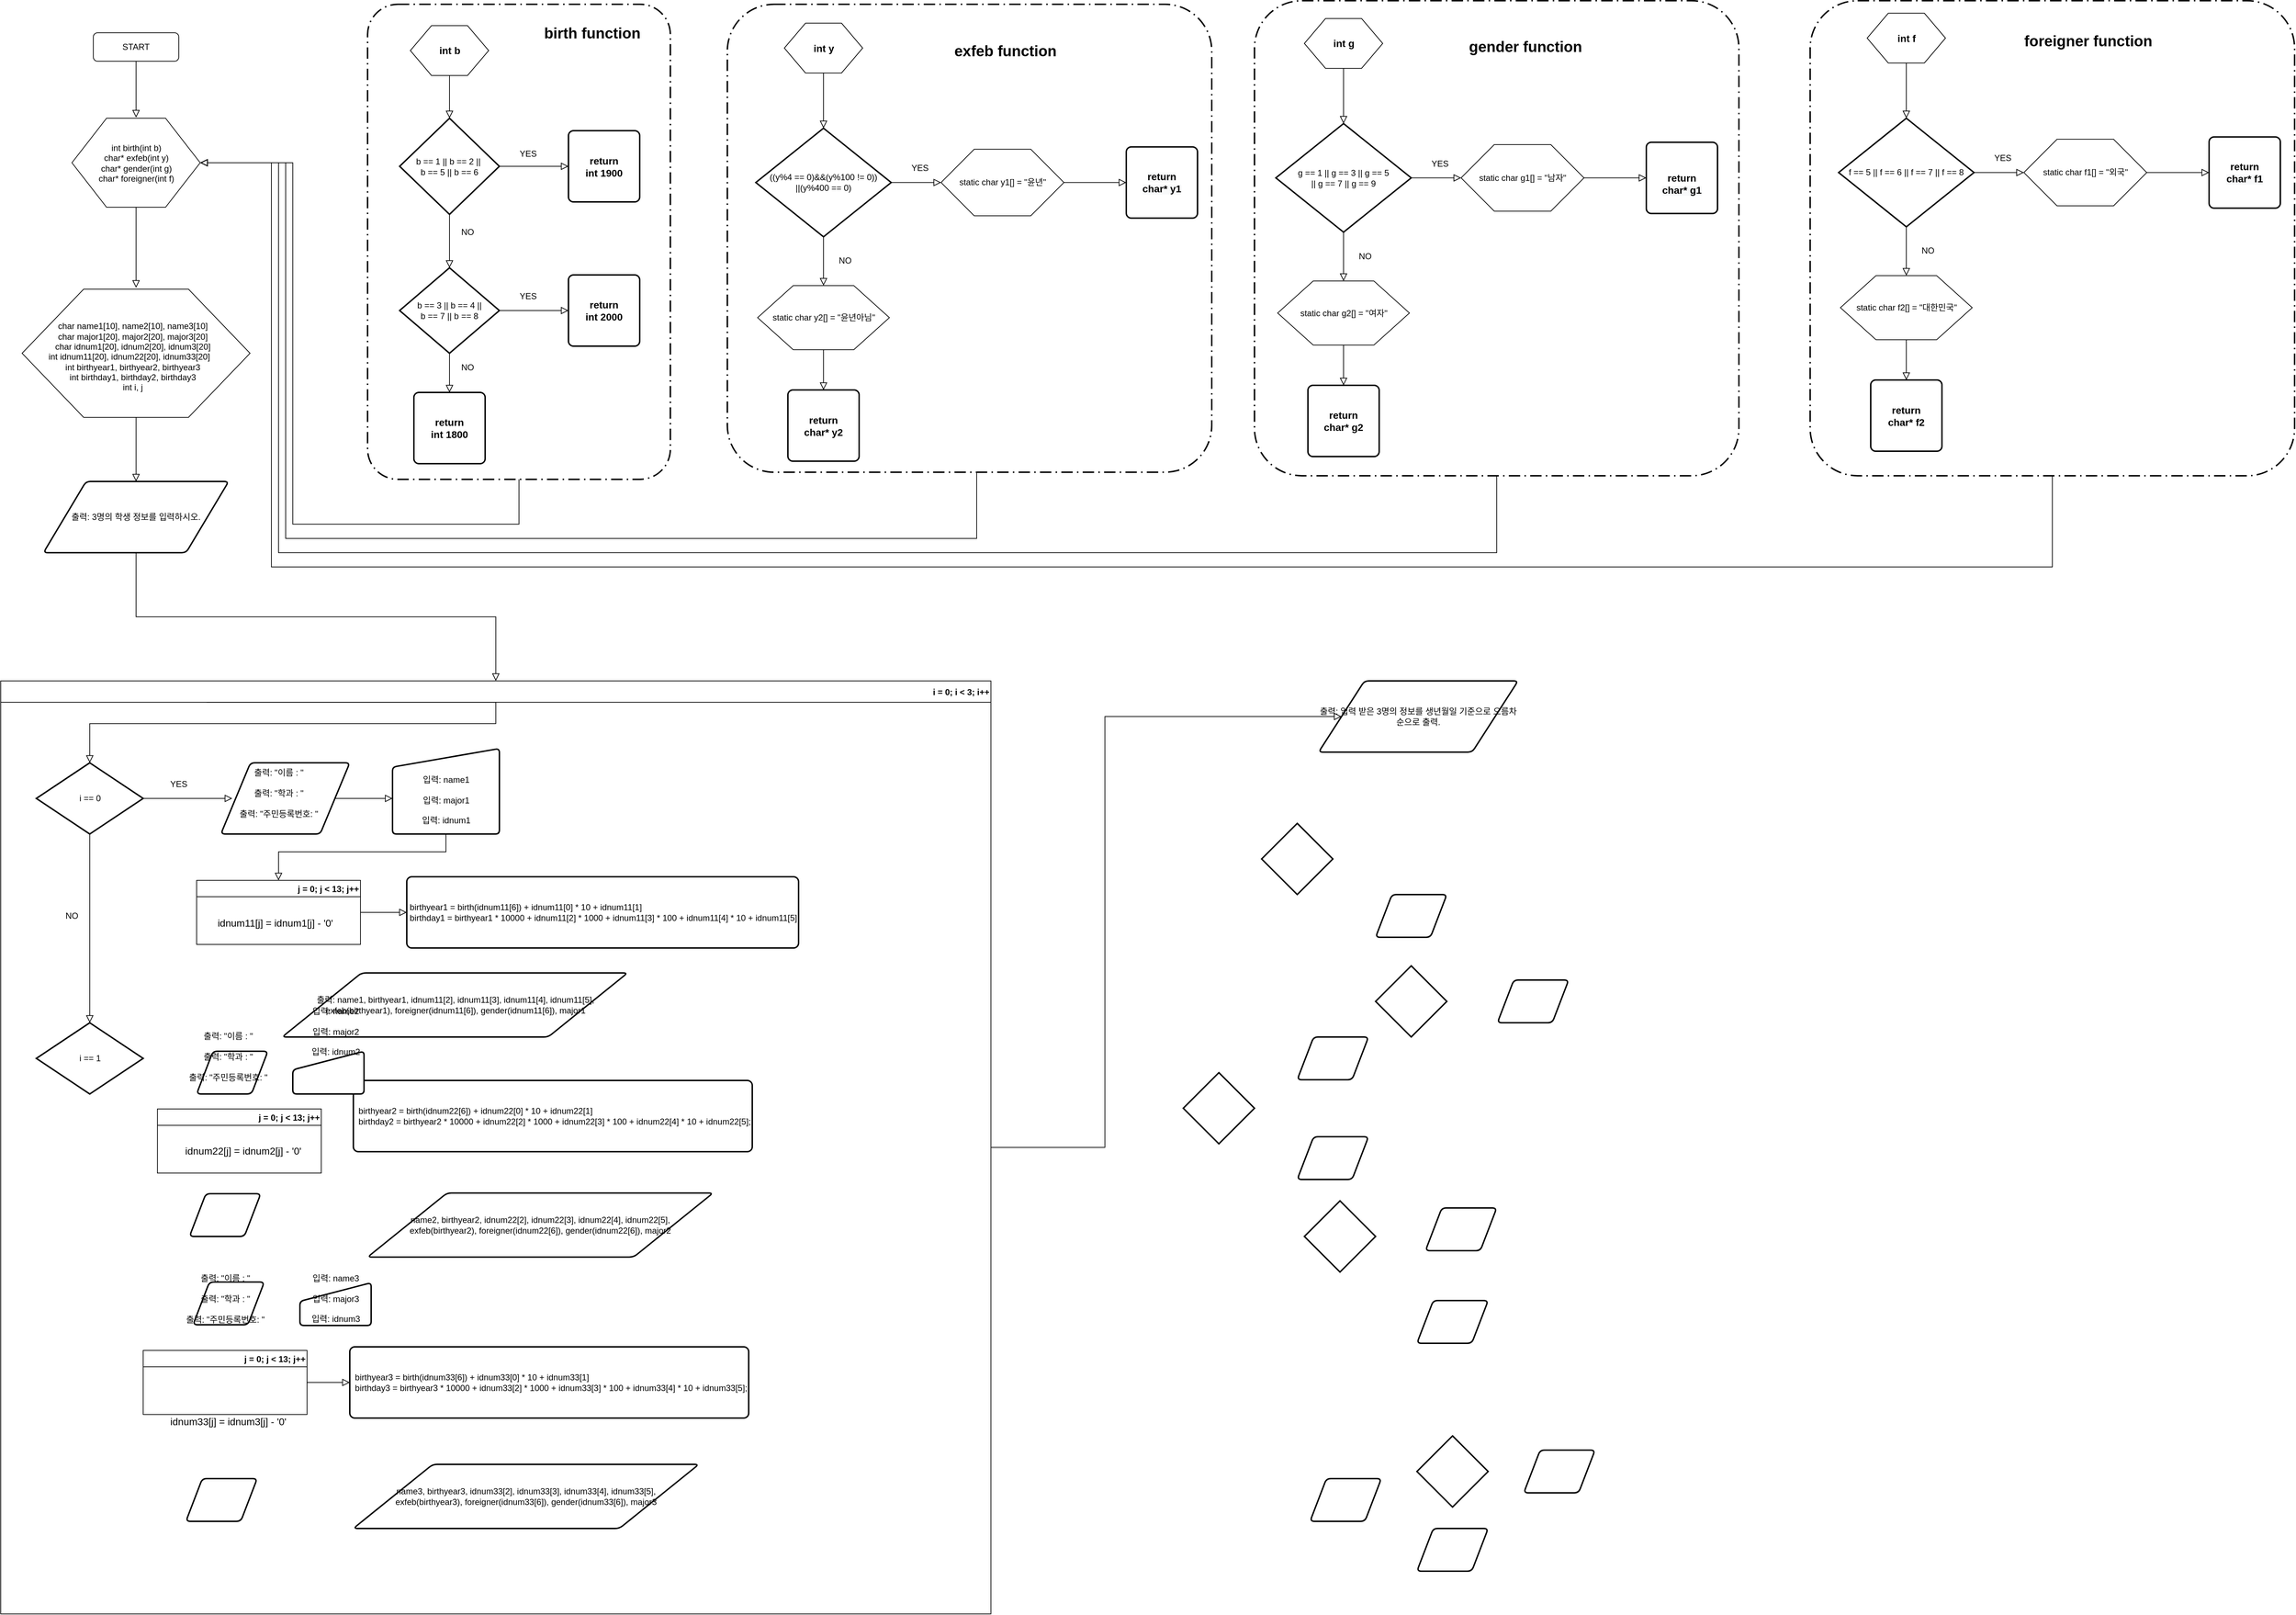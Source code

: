 <mxfile version="13.0.2" type="github">
  <diagram id="C5RBs43oDa-KdzZeNtuy" name="Page-1">
    <mxGraphModel dx="1422" dy="762" grid="1" gridSize="10" guides="1" tooltips="1" connect="1" arrows="1" fold="1" page="1" pageScale="1" pageWidth="827" pageHeight="1169" math="0" shadow="0">
      <root>
        <mxCell id="WIyWlLk6GJQsqaUBKTNV-0" />
        <mxCell id="WIyWlLk6GJQsqaUBKTNV-1" parent="WIyWlLk6GJQsqaUBKTNV-0" />
        <mxCell id="4wiE9PDr9LPtzBybS5Zg-10" style="edgeStyle=orthogonalEdgeStyle;rounded=0;orthogonalLoop=1;jettySize=auto;html=1;endArrow=block;endFill=0;endSize=8;exitX=0.5;exitY=1;exitDx=0;exitDy=0;" parent="WIyWlLk6GJQsqaUBKTNV-1" source="WIyWlLk6GJQsqaUBKTNV-3" edge="1">
          <mxGeometry relative="1" as="geometry">
            <Array as="points" />
            <mxPoint x="190" y="130" as="sourcePoint" />
            <mxPoint x="220" y="199" as="targetPoint" />
          </mxGeometry>
        </mxCell>
        <mxCell id="WIyWlLk6GJQsqaUBKTNV-3" value="START" style="rounded=1;whiteSpace=wrap;html=1;fontSize=12;glass=0;strokeWidth=1;shadow=0;" parent="WIyWlLk6GJQsqaUBKTNV-1" vertex="1">
          <mxGeometry x="160" y="80" width="120" height="40" as="geometry" />
        </mxCell>
        <mxCell id="4wiE9PDr9LPtzBybS5Zg-16" style="edgeStyle=orthogonalEdgeStyle;rounded=0;orthogonalLoop=1;jettySize=auto;html=1;exitX=1;exitY=0.5;exitDx=0;exitDy=0;endArrow=block;endFill=0;endSize=8;strokeColor=#FFFFFF;" parent="WIyWlLk6GJQsqaUBKTNV-1" source="4wiE9PDr9LPtzBybS5Zg-6" edge="1">
          <mxGeometry relative="1" as="geometry">
            <mxPoint x="510" y="260" as="targetPoint" />
          </mxGeometry>
        </mxCell>
        <mxCell id="Ko7_Mq95beZ5ZsDXgUVJ-6" style="edgeStyle=orthogonalEdgeStyle;rounded=0;jumpSize=6;orthogonalLoop=1;jettySize=auto;html=1;exitX=0.5;exitY=1;exitDx=0;exitDy=0;endArrow=block;endFill=0;endSize=8;" parent="WIyWlLk6GJQsqaUBKTNV-1" source="4wiE9PDr9LPtzBybS5Zg-6" target="Ko7_Mq95beZ5ZsDXgUVJ-3" edge="1">
          <mxGeometry relative="1" as="geometry" />
        </mxCell>
        <mxCell id="4wiE9PDr9LPtzBybS5Zg-6" value="" style="verticalLabelPosition=bottom;verticalAlign=top;html=1;shape=hexagon;perimeter=hexagonPerimeter2;arcSize=6;size=0.27;" parent="WIyWlLk6GJQsqaUBKTNV-1" vertex="1">
          <mxGeometry x="60" y="440" width="320" height="180" as="geometry" />
        </mxCell>
        <mxCell id="Ko7_Mq95beZ5ZsDXgUVJ-2" style="edgeStyle=orthogonalEdgeStyle;rounded=0;orthogonalLoop=1;jettySize=auto;html=1;exitX=0.5;exitY=1;exitDx=0;exitDy=0;endArrow=block;endFill=0;jumpSize=6;endSize=8;" parent="WIyWlLk6GJQsqaUBKTNV-1" source="4wiE9PDr9LPtzBybS5Zg-9" edge="1">
          <mxGeometry relative="1" as="geometry">
            <mxPoint x="220" y="438" as="targetPoint" />
            <Array as="points">
              <mxPoint x="220" y="438" />
              <mxPoint x="220" y="438" />
            </Array>
          </mxGeometry>
        </mxCell>
        <mxCell id="4wiE9PDr9LPtzBybS5Zg-9" value="" style="verticalLabelPosition=bottom;verticalAlign=top;html=1;shape=hexagon;perimeter=hexagonPerimeter2;arcSize=6;size=0.27;" parent="WIyWlLk6GJQsqaUBKTNV-1" vertex="1">
          <mxGeometry x="130" y="200" width="180" height="125" as="geometry" />
        </mxCell>
        <mxCell id="4wiE9PDr9LPtzBybS5Zg-11" value="&lt;div&gt;int birth(int b)&lt;/div&gt;&lt;div&gt;char* exfeb(int y)&lt;/div&gt;&lt;div&gt;char* gender(int g)&lt;/div&gt;&lt;div&gt;char* foreigner(int f)&lt;/div&gt;" style="text;html=1;resizable=0;autosize=1;align=center;verticalAlign=middle;points=[];fillColor=none;strokeColor=none;rounded=0;" parent="WIyWlLk6GJQsqaUBKTNV-1" vertex="1">
          <mxGeometry x="160" y="232.5" width="120" height="60" as="geometry" />
        </mxCell>
        <mxCell id="4wiE9PDr9LPtzBybS5Zg-12" value="&lt;span style=&quot;font-family: monospace ; font-size: 0px&quot;&gt;%3CmxGraphModel%3E%3Croot%3E%3CmxCell%20id%3D%220%22%2F%3E%3CmxCell%20id%3D%221%22%20parent%3D%220%22%2F%3E%3CmxCell%20id%3D%222%22%20value%3D%22%26lt%3Bdiv%26gt%3Bint%20birth(int%20b)%26lt%3B%2Fdiv%26gt%3B%26lt%3Bdiv%26gt%3Bchar*%20exfeb(int%20y)%26lt%3B%2Fdiv%26gt%3B%26lt%3Bdiv%26gt%3Bchar*%20gender(int%20g)%26lt%3B%2Fdiv%26gt%3B%26lt%3Bdiv%26gt%3Bchar*%20foreigner(int%20f)%26lt%3B%2Fdiv%26gt%3B%22%20style%3D%22text%3Bhtml%3D1%3Bresizable%3D0%3Bautosize%3D1%3Balign%3Dcenter%3BverticalAlign%3Dmiddle%3Bpoints%3D%5B%5D%3BfillColor%3Dnone%3BstrokeColor%3Dnone%3Brounded%3D0%3B%22%20vertex%3D%221%22%20parent%3D%221%22%3E%3CmxGeometry%20x%3D%2230%22%20y%3D%22170%22%20width%3D%22120%22%20height%3D%2260%22%20as%3D%22geometry%22%2F%3E%3C%2FmxCell%3E%3C%2Froot%3E%3C%2FmxGraphModel%3E&lt;/span&gt;&lt;font face=&quot;monospace&quot;&gt;&lt;span style=&quot;font-size: 0px&quot;&gt;&lt;span&gt;char name1[10];&lt;/span&gt;&lt;span&gt;  &lt;/span&gt;&lt;span&gt;//이름 입력 문자열 선언(3개)&lt;/span&gt;&lt;/span&gt;&lt;/font&gt;&lt;div&gt;&lt;font face=&quot;monospace&quot;&gt;&lt;span style=&quot;font-size: 0px&quot;&gt;&lt;span&gt; &lt;/span&gt;char name2[10];&lt;/span&gt;&lt;/font&gt;&lt;/div&gt;&lt;div&gt;&lt;font face=&quot;monospace&quot;&gt;&lt;span style=&quot;font-size: 0px&quot;&gt;&lt;span&gt; &lt;/span&gt;char name3[10];&lt;/span&gt;&lt;/font&gt;&lt;/div&gt;&lt;div&gt;&lt;font face=&quot;monospace&quot;&gt;&lt;span style=&quot;font-size: 0px&quot;&gt;&lt;span&gt; &lt;/span&gt;char major1[20];&lt;span&gt; &lt;/span&gt;//학과 입력 문자열 선언(3개)&lt;span&gt; &lt;/span&gt;&lt;/span&gt;&lt;/font&gt;&lt;/div&gt;&lt;div&gt;&lt;font face=&quot;monospace&quot;&gt;&lt;span style=&quot;font-size: 0px&quot;&gt;&lt;span&gt; &lt;/span&gt;char major2[20];&lt;/span&gt;&lt;/font&gt;&lt;/div&gt;&lt;div&gt;&lt;font face=&quot;monospace&quot;&gt;&lt;span style=&quot;font-size: 0px&quot;&gt;&lt;span&gt; &lt;/span&gt;char major3[20];&lt;/span&gt;&lt;/font&gt;&lt;/div&gt;&lt;div&gt;&lt;font face=&quot;monospace&quot;&gt;&lt;span style=&quot;font-size: 0px&quot;&gt;&lt;span&gt; &lt;/span&gt;char idnum1[13];&lt;span&gt; &lt;/span&gt;//주민등록번호 문자열 선언(3개)&lt;/span&gt;&lt;/font&gt;&lt;/div&gt;&lt;div&gt;&lt;font face=&quot;monospace&quot;&gt;&lt;span style=&quot;font-size: 0px&quot;&gt;&lt;span&gt; &lt;/span&gt;int idnum11[13];&lt;span&gt; &lt;/span&gt;//(문자열 주민등록번호 변환목적)숫자열 주민등록번호 선언(3개)&amp;nbsp; &amp;nbsp;&lt;/span&gt;&lt;/font&gt;&lt;/div&gt;&lt;div&gt;&lt;font face=&quot;monospace&quot;&gt;&lt;span style=&quot;font-size: 0px&quot;&gt;&lt;span&gt; &lt;/span&gt;char idnum2[13];&lt;/span&gt;&lt;/font&gt;&lt;/div&gt;&lt;div&gt;&lt;font face=&quot;monospace&quot;&gt;&lt;span style=&quot;font-size: 0px&quot;&gt;&lt;span&gt; &lt;/span&gt;int idnum22[13];&lt;/span&gt;&lt;/font&gt;&lt;/div&gt;&lt;div&gt;&lt;font face=&quot;monospace&quot;&gt;&lt;span style=&quot;font-size: 0px&quot;&gt;&lt;span&gt; &lt;/span&gt;char idnum3[13];&lt;/span&gt;&lt;/font&gt;&lt;/div&gt;&lt;div&gt;&lt;font face=&quot;monospace&quot;&gt;&lt;span style=&quot;font-size: 0px&quot;&gt;&lt;span&gt; &lt;/span&gt;int idnum33[13];&lt;/span&gt;&lt;/font&gt;&lt;/div&gt;&lt;div&gt;&lt;font face=&quot;monospace&quot;&gt;&lt;span style=&quot;font-size: 0px&quot;&gt;&lt;span&gt; &lt;/span&gt;int birthyear1, birthyear2, birthyear3;&lt;span&gt;  &lt;/span&gt;//출생년도 출력용 변수 선언(3개)&lt;/span&gt;&lt;/font&gt;&lt;/div&gt;&lt;div&gt;&lt;font face=&quot;monospace&quot;&gt;&lt;span style=&quot;font-size: 0px&quot;&gt;&lt;span&gt; &lt;/span&gt;int birthday1, birthday2, birthday3;&lt;span&gt;  &lt;/span&gt;//생년월일 비교용 변수 선언(3개)&lt;/span&gt;&lt;/font&gt;&lt;/div&gt;&lt;div&gt;&lt;font face=&quot;monospace&quot;&gt;&lt;span style=&quot;font-size: 0px&quot;&gt;&lt;br&gt;&lt;/span&gt;&lt;/font&gt;&lt;/div&gt;&lt;div&gt;&lt;font face=&quot;monospace&quot;&gt;&lt;span style=&quot;font-size: 0px&quot;&gt;&lt;span&gt; &lt;/span&gt;int i, j;&lt;/span&gt;&lt;/font&gt;&lt;/div&gt;" style="text;html=1;resizable=0;autosize=1;align=center;verticalAlign=middle;points=[];fillColor=none;strokeColor=none;rounded=0;" parent="WIyWlLk6GJQsqaUBKTNV-1" vertex="1">
          <mxGeometry x="320" y="70" width="20" height="290" as="geometry" />
        </mxCell>
        <mxCell id="4wiE9PDr9LPtzBybS5Zg-15" value="&lt;div&gt;char name1[10], name2[10], name3[10]&lt;/div&gt;&lt;div&gt;&lt;span&gt; &lt;/span&gt;char major1[20], major2[20], major3[20]&lt;/div&gt;&lt;div&gt;&lt;span&gt; &lt;/span&gt;char idnum1[20], idnum2[20], idnum3[20]&lt;/div&gt;&lt;div&gt;&lt;span&gt; &lt;/span&gt;int idnum11[20], idnum22[20], idnum33[20]&amp;nbsp; &amp;nbsp;&lt;/div&gt;&lt;div&gt;&lt;span&gt; &lt;/span&gt;int birthyear1, birthyear2, birthyear3&lt;/div&gt;&lt;div&gt;&lt;span&gt; &lt;/span&gt;int birthday1, birthday2, birthday3&lt;/div&gt;&lt;div&gt;&lt;span&gt;int i, j&lt;/span&gt;&lt;br&gt;&lt;/div&gt;" style="text;html=1;resizable=0;autosize=1;align=center;verticalAlign=middle;points=[];fillColor=none;strokeColor=none;rounded=0;" parent="WIyWlLk6GJQsqaUBKTNV-1" vertex="1">
          <mxGeometry x="90" y="485" width="250" height="100" as="geometry" />
        </mxCell>
        <mxCell id="lSgKYJNW8RAeHyvgfnGF-132" style="edgeStyle=orthogonalEdgeStyle;rounded=0;orthogonalLoop=1;jettySize=auto;html=1;endArrow=block;endFill=0;endSize=8;" parent="WIyWlLk6GJQsqaUBKTNV-1" source="Ko7_Mq95beZ5ZsDXgUVJ-3" target="Ko7_Mq95beZ5ZsDXgUVJ-7" edge="1">
          <mxGeometry relative="1" as="geometry" />
        </mxCell>
        <mxCell id="Ko7_Mq95beZ5ZsDXgUVJ-3" value="출력: 3명의 학생 정보를 입력하시오." style="shape=parallelogram;html=1;strokeWidth=2;perimeter=parallelogramPerimeter;whiteSpace=wrap;rounded=1;arcSize=12;size=0.23;" parent="WIyWlLk6GJQsqaUBKTNV-1" vertex="1">
          <mxGeometry x="90" y="710" width="260" height="100" as="geometry" />
        </mxCell>
        <mxCell id="lSgKYJNW8RAeHyvgfnGF-131" style="edgeStyle=orthogonalEdgeStyle;rounded=0;orthogonalLoop=1;jettySize=auto;html=1;endArrow=block;endFill=0;endSize=8;" parent="WIyWlLk6GJQsqaUBKTNV-1" source="Ko7_Mq95beZ5ZsDXgUVJ-7" target="Ko7_Mq95beZ5ZsDXgUVJ-29" edge="1">
          <mxGeometry relative="1" as="geometry">
            <Array as="points">
              <mxPoint x="1580" y="1645" />
              <mxPoint x="1580" y="1040" />
            </Array>
          </mxGeometry>
        </mxCell>
        <mxCell id="Ko7_Mq95beZ5ZsDXgUVJ-7" value="i = 0; i &lt; 3; i++" style="swimlane;align=right;startSize=30;" parent="WIyWlLk6GJQsqaUBKTNV-1" vertex="1">
          <mxGeometry x="30" y="990" width="1390" height="1310" as="geometry" />
        </mxCell>
        <mxCell id="lSgKYJNW8RAeHyvgfnGF-13" value="" style="edgeStyle=orthogonalEdgeStyle;rounded=0;orthogonalLoop=1;jettySize=auto;html=1;endArrow=block;endFill=0;endSize=8;" parent="Ko7_Mq95beZ5ZsDXgUVJ-7" source="Ko7_Mq95beZ5ZsDXgUVJ-8" target="Ko7_Mq95beZ5ZsDXgUVJ-37" edge="1">
          <mxGeometry relative="1" as="geometry" />
        </mxCell>
        <mxCell id="Ko7_Mq95beZ5ZsDXgUVJ-8" value="j = 0; j &lt; 13; j++" style="swimlane;align=right;" parent="Ko7_Mq95beZ5ZsDXgUVJ-7" vertex="1">
          <mxGeometry x="275" y="280" width="230" height="90" as="geometry" />
        </mxCell>
        <mxCell id="lSgKYJNW8RAeHyvgfnGF-7" value="&lt;font style=&quot;font-size: 14px&quot;&gt;idnum11[j] = idnum1[j] - &#39;0&#39;&lt;/font&gt;" style="text;html=1;align=center;verticalAlign=middle;resizable=0;points=[];autosize=1;" parent="Ko7_Mq95beZ5ZsDXgUVJ-8" vertex="1">
          <mxGeometry x="20" y="50" width="180" height="20" as="geometry" />
        </mxCell>
        <mxCell id="lSgKYJNW8RAeHyvgfnGF-10" value="" style="edgeStyle=orthogonalEdgeStyle;rounded=0;orthogonalLoop=1;jettySize=auto;html=1;endArrow=block;endFill=0;endSize=8;" parent="Ko7_Mq95beZ5ZsDXgUVJ-7" source="Ko7_Mq95beZ5ZsDXgUVJ-9" target="Ko7_Mq95beZ5ZsDXgUVJ-39" edge="1">
          <mxGeometry relative="1" as="geometry" />
        </mxCell>
        <mxCell id="Ko7_Mq95beZ5ZsDXgUVJ-9" value="j = 0; j &lt; 13; j++" style="swimlane;align=right;" parent="Ko7_Mq95beZ5ZsDXgUVJ-7" vertex="1">
          <mxGeometry x="200" y="940" width="230" height="90" as="geometry" />
        </mxCell>
        <mxCell id="lSgKYJNW8RAeHyvgfnGF-9" value="&lt;font style=&quot;font-size: 14px&quot;&gt;idnum33[j] = idnum3[j] - &#39;0&#39;&lt;/font&gt;" style="text;html=1;align=center;verticalAlign=middle;resizable=0;points=[];autosize=1;" parent="Ko7_Mq95beZ5ZsDXgUVJ-9" vertex="1">
          <mxGeometry x="29" y="90" width="180" height="20" as="geometry" />
        </mxCell>
        <mxCell id="Ko7_Mq95beZ5ZsDXgUVJ-75" style="edgeStyle=orthogonalEdgeStyle;rounded=0;jumpSize=6;orthogonalLoop=1;jettySize=auto;html=1;endArrow=block;endFill=0;endSize=8;" parent="Ko7_Mq95beZ5ZsDXgUVJ-7" source="Ko7_Mq95beZ5ZsDXgUVJ-11" target="Ko7_Mq95beZ5ZsDXgUVJ-13" edge="1">
          <mxGeometry relative="1" as="geometry" />
        </mxCell>
        <mxCell id="Ko7_Mq95beZ5ZsDXgUVJ-76" style="edgeStyle=orthogonalEdgeStyle;rounded=0;jumpSize=6;orthogonalLoop=1;jettySize=auto;html=1;endArrow=block;endFill=0;endSize=8;" parent="Ko7_Mq95beZ5ZsDXgUVJ-7" source="Ko7_Mq95beZ5ZsDXgUVJ-11" target="Ko7_Mq95beZ5ZsDXgUVJ-21" edge="1">
          <mxGeometry relative="1" as="geometry" />
        </mxCell>
        <mxCell id="Ko7_Mq95beZ5ZsDXgUVJ-11" value="" style="strokeWidth=2;html=1;shape=mxgraph.flowchart.decision;whiteSpace=wrap;align=right;" parent="Ko7_Mq95beZ5ZsDXgUVJ-7" vertex="1">
          <mxGeometry x="50" y="115" width="150" height="100" as="geometry" />
        </mxCell>
        <mxCell id="Ko7_Mq95beZ5ZsDXgUVJ-12" value="i == 0" style="text;html=1;resizable=0;autosize=1;align=center;verticalAlign=middle;points=[];fillColor=none;strokeColor=none;rounded=0;" parent="Ko7_Mq95beZ5ZsDXgUVJ-7" vertex="1">
          <mxGeometry x="100" y="155" width="50" height="20" as="geometry" />
        </mxCell>
        <mxCell id="Ko7_Mq95beZ5ZsDXgUVJ-13" value="" style="strokeWidth=2;html=1;shape=mxgraph.flowchart.decision;whiteSpace=wrap;align=right;" parent="Ko7_Mq95beZ5ZsDXgUVJ-7" vertex="1">
          <mxGeometry x="50" y="480" width="150" height="100" as="geometry" />
        </mxCell>
        <mxCell id="Ko7_Mq95beZ5ZsDXgUVJ-14" value="i == 1" style="text;html=1;resizable=0;autosize=1;align=center;verticalAlign=middle;points=[];fillColor=none;strokeColor=none;rounded=0;" parent="Ko7_Mq95beZ5ZsDXgUVJ-7" vertex="1">
          <mxGeometry x="100" y="520" width="50" height="20" as="geometry" />
        </mxCell>
        <mxCell id="Ko7_Mq95beZ5ZsDXgUVJ-17" value="j = 0; j &lt; 13; j++" style="swimlane;align=right;" parent="Ko7_Mq95beZ5ZsDXgUVJ-7" vertex="1">
          <mxGeometry x="220" y="601" width="230" height="90" as="geometry" />
        </mxCell>
        <mxCell id="lSgKYJNW8RAeHyvgfnGF-8" value="&lt;font style=&quot;font-size: 14px&quot;&gt;idnum22[j] = idnum2[j] - &#39;0&#39;&lt;/font&gt;" style="text;html=1;align=center;verticalAlign=middle;resizable=0;points=[];autosize=1;" parent="Ko7_Mq95beZ5ZsDXgUVJ-17" vertex="1">
          <mxGeometry x="30" y="49" width="180" height="20" as="geometry" />
        </mxCell>
        <mxCell id="lSgKYJNW8RAeHyvgfnGF-6" value="" style="edgeStyle=orthogonalEdgeStyle;rounded=0;orthogonalLoop=1;jettySize=auto;html=1;endArrow=block;endFill=0;endSize=8;" parent="Ko7_Mq95beZ5ZsDXgUVJ-7" source="Ko7_Mq95beZ5ZsDXgUVJ-18" target="Ko7_Mq95beZ5ZsDXgUVJ-50" edge="1">
          <mxGeometry relative="1" as="geometry">
            <Array as="points">
              <mxPoint x="530" y="165" />
              <mxPoint x="530" y="165" />
            </Array>
          </mxGeometry>
        </mxCell>
        <mxCell id="Ko7_Mq95beZ5ZsDXgUVJ-18" value="" style="shape=parallelogram;html=1;strokeWidth=2;perimeter=parallelogramPerimeter;whiteSpace=wrap;rounded=1;arcSize=12;size=0.23;align=right;" parent="Ko7_Mq95beZ5ZsDXgUVJ-7" vertex="1">
          <mxGeometry x="309" y="115" width="181" height="100" as="geometry" />
        </mxCell>
        <mxCell id="Ko7_Mq95beZ5ZsDXgUVJ-19" value="" style="shape=parallelogram;html=1;strokeWidth=2;perimeter=parallelogramPerimeter;whiteSpace=wrap;rounded=1;arcSize=12;size=0.23;align=right;" parent="Ko7_Mq95beZ5ZsDXgUVJ-7" vertex="1">
          <mxGeometry x="275" y="520" width="100" height="60" as="geometry" />
        </mxCell>
        <mxCell id="Ko7_Mq95beZ5ZsDXgUVJ-20" value="" style="shape=parallelogram;html=1;strokeWidth=2;perimeter=parallelogramPerimeter;whiteSpace=wrap;rounded=1;arcSize=12;size=0.23;align=right;" parent="Ko7_Mq95beZ5ZsDXgUVJ-7" vertex="1">
          <mxGeometry x="270" y="844" width="100" height="60" as="geometry" />
        </mxCell>
        <mxCell id="Ko7_Mq95beZ5ZsDXgUVJ-21" value="&lt;div&gt;출력: &quot;이름 : &quot;&lt;/div&gt;&lt;div&gt;&lt;br&gt;&lt;/div&gt;&lt;div&gt;출력: &quot;학과 : &quot;&lt;/div&gt;&lt;div&gt;&lt;br&gt;&lt;/div&gt;&lt;div&gt;출력: &quot;주민등록번호: &quot;&lt;/div&gt;&lt;div&gt;&lt;br&gt;&lt;/div&gt;" style="text;html=1;resizable=0;autosize=1;align=center;verticalAlign=middle;points=[];fillColor=none;strokeColor=none;rounded=0;" parent="Ko7_Mq95beZ5ZsDXgUVJ-7" vertex="1">
          <mxGeometry x="325" y="120" width="130" height="90" as="geometry" />
        </mxCell>
        <mxCell id="Ko7_Mq95beZ5ZsDXgUVJ-26" value="" style="shape=parallelogram;html=1;strokeWidth=2;perimeter=parallelogramPerimeter;whiteSpace=wrap;rounded=1;arcSize=12;size=0.23;align=right;" parent="Ko7_Mq95beZ5ZsDXgUVJ-7" vertex="1">
          <mxGeometry x="395" y="410" width="485" height="90" as="geometry" />
        </mxCell>
        <mxCell id="Ko7_Mq95beZ5ZsDXgUVJ-27" value="" style="shape=parallelogram;html=1;strokeWidth=2;perimeter=parallelogramPerimeter;whiteSpace=wrap;rounded=1;arcSize=12;size=0.23;align=right;" parent="Ko7_Mq95beZ5ZsDXgUVJ-7" vertex="1">
          <mxGeometry x="265" y="720" width="100" height="60" as="geometry" />
        </mxCell>
        <mxCell id="Ko7_Mq95beZ5ZsDXgUVJ-28" value="" style="shape=parallelogram;html=1;strokeWidth=2;perimeter=parallelogramPerimeter;whiteSpace=wrap;rounded=1;arcSize=12;size=0.23;align=right;" parent="Ko7_Mq95beZ5ZsDXgUVJ-7" vertex="1">
          <mxGeometry x="260" y="1120" width="100" height="60" as="geometry" />
        </mxCell>
        <mxCell id="Ko7_Mq95beZ5ZsDXgUVJ-37" value="&lt;div style=&quot;text-align: justify&quot;&gt;&lt;span&gt;birthyear1 = birth(idnum11[6]) + idnum11[0] * 10 + idnum11[1]&lt;/span&gt;&lt;/div&gt;&lt;div style=&quot;text-align: justify&quot;&gt;&lt;span&gt;birthday1 = birthyear1 * 10000 + idnum11[2] * 1000 + idnum11[3] * 100 + idnum11[4] * 10 + idnum11[5]&lt;/span&gt;&lt;/div&gt;" style="rounded=1;whiteSpace=wrap;html=1;absoluteArcSize=1;arcSize=14;strokeWidth=2;align=right;" parent="Ko7_Mq95beZ5ZsDXgUVJ-7" vertex="1">
          <mxGeometry x="570" y="275" width="550" height="100" as="geometry" />
        </mxCell>
        <mxCell id="Ko7_Mq95beZ5ZsDXgUVJ-38" value="&lt;div style=&quot;text-align: justify&quot;&gt;&lt;span&gt;birthyear2 = birth(idnum22[6]) + idnum22[0] * 10 + idnum22[1]&lt;/span&gt;&lt;/div&gt;&lt;div style=&quot;text-align: justify&quot;&gt;&lt;span&gt;birthday2 = birthyear2 * 10000 + idnum22[2] * 1000 + idnum22[3] * 100 + idnum22[4] * 10 + idnum22[5];&lt;/span&gt;&lt;/div&gt;" style="rounded=1;whiteSpace=wrap;html=1;absoluteArcSize=1;arcSize=14;strokeWidth=2;align=right;" parent="Ko7_Mq95beZ5ZsDXgUVJ-7" vertex="1">
          <mxGeometry x="495" y="561" width="560" height="100" as="geometry" />
        </mxCell>
        <mxCell id="Ko7_Mq95beZ5ZsDXgUVJ-39" value="&lt;div style=&quot;text-align: justify&quot;&gt;&lt;span&gt;birthyear3 = birth(idnum33[6]) + idnum33[0] * 10 + idnum33[1]&lt;/span&gt;&lt;/div&gt;&lt;div style=&quot;text-align: justify&quot;&gt;&lt;span&gt;birthday3 = birthyear3 * 10000 + idnum33[2] * 1000 + idnum33[3] * 100 + idnum33[4] * 10 + idnum33[5];&lt;/span&gt;&lt;/div&gt;" style="rounded=1;whiteSpace=wrap;html=1;absoluteArcSize=1;arcSize=14;strokeWidth=2;align=right;" parent="Ko7_Mq95beZ5ZsDXgUVJ-7" vertex="1">
          <mxGeometry x="490" y="935" width="560" height="100" as="geometry" />
        </mxCell>
        <mxCell id="lSgKYJNW8RAeHyvgfnGF-12" value="" style="edgeStyle=orthogonalEdgeStyle;rounded=0;orthogonalLoop=1;jettySize=auto;html=1;endArrow=block;endFill=0;endSize=8;" parent="Ko7_Mq95beZ5ZsDXgUVJ-7" source="Ko7_Mq95beZ5ZsDXgUVJ-50" target="Ko7_Mq95beZ5ZsDXgUVJ-8" edge="1">
          <mxGeometry relative="1" as="geometry">
            <mxPoint x="550" y="300" as="targetPoint" />
            <Array as="points">
              <mxPoint x="625" y="240" />
              <mxPoint x="390" y="240" />
            </Array>
          </mxGeometry>
        </mxCell>
        <mxCell id="Ko7_Mq95beZ5ZsDXgUVJ-50" value="" style="html=1;strokeWidth=2;shape=manualInput;whiteSpace=wrap;rounded=1;size=26;arcSize=11;align=right;" parent="Ko7_Mq95beZ5ZsDXgUVJ-7" vertex="1">
          <mxGeometry x="550" y="95" width="150" height="120" as="geometry" />
        </mxCell>
        <mxCell id="Ko7_Mq95beZ5ZsDXgUVJ-51" value="" style="html=1;strokeWidth=2;shape=manualInput;whiteSpace=wrap;rounded=1;size=26;arcSize=11;align=right;" parent="Ko7_Mq95beZ5ZsDXgUVJ-7" vertex="1">
          <mxGeometry x="410" y="520" width="100" height="60" as="geometry" />
        </mxCell>
        <mxCell id="Ko7_Mq95beZ5ZsDXgUVJ-52" value="" style="html=1;strokeWidth=2;shape=manualInput;whiteSpace=wrap;rounded=1;size=26;arcSize=11;align=right;" parent="Ko7_Mq95beZ5ZsDXgUVJ-7" vertex="1">
          <mxGeometry x="420" y="845" width="100" height="60" as="geometry" />
        </mxCell>
        <mxCell id="Ko7_Mq95beZ5ZsDXgUVJ-53" value="&lt;div&gt;&lt;br&gt;&lt;/div&gt;&lt;div&gt;입력: name1&lt;/div&gt;&lt;div&gt;&lt;br&gt;&lt;/div&gt;&lt;div&gt;입력: major1&lt;/div&gt;&lt;div&gt;&lt;br&gt;&lt;/div&gt;&lt;div&gt;입력: idnum1&lt;/div&gt;" style="text;html=1;resizable=0;autosize=1;align=center;verticalAlign=middle;points=[];fillColor=none;strokeColor=none;rounded=0;" parent="Ko7_Mq95beZ5ZsDXgUVJ-7" vertex="1">
          <mxGeometry x="580" y="115" width="90" height="90" as="geometry" />
        </mxCell>
        <mxCell id="Ko7_Mq95beZ5ZsDXgUVJ-54" value="&lt;div&gt;&lt;br&gt;&lt;/div&gt;&lt;div&gt;입력: name2&lt;/div&gt;&lt;div&gt;&lt;br&gt;&lt;/div&gt;&lt;div&gt;입력: major2&lt;/div&gt;&lt;div&gt;&lt;br&gt;&lt;/div&gt;&lt;div&gt;입력: idnum2&lt;/div&gt;" style="text;html=1;resizable=0;autosize=1;align=center;verticalAlign=middle;points=[];fillColor=none;strokeColor=none;rounded=0;" parent="Ko7_Mq95beZ5ZsDXgUVJ-7" vertex="1">
          <mxGeometry x="425" y="440" width="90" height="90" as="geometry" />
        </mxCell>
        <mxCell id="Ko7_Mq95beZ5ZsDXgUVJ-55" value="&lt;div&gt;&lt;br&gt;&lt;/div&gt;&lt;div&gt;입력: name3&lt;/div&gt;&lt;div&gt;&lt;br&gt;&lt;/div&gt;&lt;div&gt;입력: major3&lt;/div&gt;&lt;div&gt;&lt;br&gt;&lt;/div&gt;&lt;div&gt;입력: idnum3&lt;/div&gt;" style="text;html=1;resizable=0;autosize=1;align=center;verticalAlign=middle;points=[];fillColor=none;strokeColor=none;rounded=0;" parent="Ko7_Mq95beZ5ZsDXgUVJ-7" vertex="1">
          <mxGeometry x="425" y="815" width="90" height="90" as="geometry" />
        </mxCell>
        <mxCell id="Ko7_Mq95beZ5ZsDXgUVJ-56" value="&lt;div&gt;출력: &quot;이름 : &quot;&lt;/div&gt;&lt;div&gt;&lt;br&gt;&lt;/div&gt;&lt;div&gt;출력: &quot;학과 : &quot;&lt;/div&gt;&lt;div&gt;&lt;br&gt;&lt;/div&gt;&lt;div&gt;출력: &quot;주민등록번호: &quot;&lt;/div&gt;&lt;div&gt;&lt;br&gt;&lt;/div&gt;" style="text;html=1;resizable=0;autosize=1;align=center;verticalAlign=middle;points=[];fillColor=none;strokeColor=none;rounded=0;" parent="Ko7_Mq95beZ5ZsDXgUVJ-7" vertex="1">
          <mxGeometry x="254" y="490" width="130" height="90" as="geometry" />
        </mxCell>
        <mxCell id="Ko7_Mq95beZ5ZsDXgUVJ-57" value="&lt;div&gt;출력: &quot;이름 : &quot;&lt;/div&gt;&lt;div&gt;&lt;br&gt;&lt;/div&gt;&lt;div&gt;출력: &quot;학과 : &quot;&lt;/div&gt;&lt;div&gt;&lt;br&gt;&lt;/div&gt;&lt;div&gt;출력: &quot;주민등록번호: &quot;&lt;/div&gt;&lt;div&gt;&lt;br&gt;&lt;/div&gt;" style="text;html=1;resizable=0;autosize=1;align=center;verticalAlign=middle;points=[];fillColor=none;strokeColor=none;rounded=0;" parent="Ko7_Mq95beZ5ZsDXgUVJ-7" vertex="1">
          <mxGeometry x="250" y="830" width="130" height="90" as="geometry" />
        </mxCell>
        <mxCell id="Ko7_Mq95beZ5ZsDXgUVJ-87" style="edgeStyle=orthogonalEdgeStyle;rounded=0;jumpSize=6;orthogonalLoop=1;jettySize=auto;html=1;endArrow=block;endFill=0;endSize=8;entryX=0.5;entryY=0;entryDx=0;entryDy=0;entryPerimeter=0;exitX=0.208;exitY=0.023;exitDx=0;exitDy=0;exitPerimeter=0;" parent="Ko7_Mq95beZ5ZsDXgUVJ-7" source="Ko7_Mq95beZ5ZsDXgUVJ-7" target="Ko7_Mq95beZ5ZsDXgUVJ-11" edge="1">
          <mxGeometry relative="1" as="geometry">
            <mxPoint x="265" y="60" as="sourcePoint" />
            <mxPoint x="265" y="210" as="targetPoint" />
            <Array as="points">
              <mxPoint x="695" y="30" />
              <mxPoint x="695" y="60" />
              <mxPoint x="125" y="60" />
            </Array>
          </mxGeometry>
        </mxCell>
        <mxCell id="Ko7_Mq95beZ5ZsDXgUVJ-88" value="YES" style="text;html=1;strokeColor=none;fillColor=none;align=center;verticalAlign=middle;whiteSpace=wrap;rounded=0;" parent="Ko7_Mq95beZ5ZsDXgUVJ-7" vertex="1">
          <mxGeometry x="230" y="135" width="40" height="20" as="geometry" />
        </mxCell>
        <mxCell id="Ko7_Mq95beZ5ZsDXgUVJ-89" value="NO" style="text;html=1;strokeColor=none;fillColor=none;align=center;verticalAlign=middle;whiteSpace=wrap;rounded=0;" parent="Ko7_Mq95beZ5ZsDXgUVJ-7" vertex="1">
          <mxGeometry x="80" y="320" width="40" height="20" as="geometry" />
        </mxCell>
        <mxCell id="lSgKYJNW8RAeHyvgfnGF-133" value="출력: name1, birthyear1, idnum11[2], idnum11[3], idnum11[4], idnum11[5], &lt;br&gt;exfeb(birthyear1), foreigner(idnum11[6]), gender(idnum11[6]), major1" style="text;html=1;align=center;verticalAlign=middle;resizable=0;points=[];autosize=1;" parent="Ko7_Mq95beZ5ZsDXgUVJ-7" vertex="1">
          <mxGeometry x="432.5" y="440" width="410" height="30" as="geometry" />
        </mxCell>
        <mxCell id="dBFYVeHw5s0hKZNI1sb_-70" value="name2, birthyear2, idnum22[2], idnum22[3], idnum22[4], idnum22[5], &lt;br&gt;exfeb(birthyear2), foreigner(idnum22[6]), gender(idnum22[6]), major2" style="shape=parallelogram;html=1;strokeWidth=2;perimeter=parallelogramPerimeter;whiteSpace=wrap;rounded=1;arcSize=12;size=0.23;align=center;" vertex="1" parent="Ko7_Mq95beZ5ZsDXgUVJ-7">
          <mxGeometry x="515" y="719" width="485" height="90" as="geometry" />
        </mxCell>
        <mxCell id="dBFYVeHw5s0hKZNI1sb_-71" value="name3, birthyear3, idnum33[2], idnum33[3], idnum33[4], idnum33[5], &lt;br&gt;exfeb(birthyear3), foreigner(idnum33[6]), gender(idnum33[6]), major3" style="shape=parallelogram;html=1;strokeWidth=2;perimeter=parallelogramPerimeter;whiteSpace=wrap;rounded=1;arcSize=12;size=0.23;align=center;" vertex="1" parent="Ko7_Mq95beZ5ZsDXgUVJ-7">
          <mxGeometry x="495" y="1100" width="485" height="90" as="geometry" />
        </mxCell>
        <mxCell id="Ko7_Mq95beZ5ZsDXgUVJ-29" value="출력: 입력 받은 3명의 정보를 생년월일 기준으로 오름차순으로 출력." style="shape=parallelogram;html=1;strokeWidth=2;perimeter=parallelogramPerimeter;whiteSpace=wrap;rounded=1;arcSize=12;size=0.23;" parent="WIyWlLk6GJQsqaUBKTNV-1" vertex="1">
          <mxGeometry x="1880" y="990" width="280" height="100" as="geometry" />
        </mxCell>
        <mxCell id="Ko7_Mq95beZ5ZsDXgUVJ-30" value="" style="strokeWidth=2;html=1;shape=mxgraph.flowchart.decision;whiteSpace=wrap;align=right;" parent="WIyWlLk6GJQsqaUBKTNV-1" vertex="1">
          <mxGeometry x="1800" y="1190" width="100" height="100" as="geometry" />
        </mxCell>
        <mxCell id="Ko7_Mq95beZ5ZsDXgUVJ-31" value="" style="strokeWidth=2;html=1;shape=mxgraph.flowchart.decision;whiteSpace=wrap;align=right;" parent="WIyWlLk6GJQsqaUBKTNV-1" vertex="1">
          <mxGeometry x="1960" y="1390" width="100" height="100" as="geometry" />
        </mxCell>
        <mxCell id="Ko7_Mq95beZ5ZsDXgUVJ-34" value="" style="strokeWidth=2;html=1;shape=mxgraph.flowchart.decision;whiteSpace=wrap;align=right;" parent="WIyWlLk6GJQsqaUBKTNV-1" vertex="1">
          <mxGeometry x="1690" y="1540" width="100" height="100" as="geometry" />
        </mxCell>
        <mxCell id="Ko7_Mq95beZ5ZsDXgUVJ-35" value="" style="strokeWidth=2;html=1;shape=mxgraph.flowchart.decision;whiteSpace=wrap;align=right;" parent="WIyWlLk6GJQsqaUBKTNV-1" vertex="1">
          <mxGeometry x="1860" y="1720" width="100" height="100" as="geometry" />
        </mxCell>
        <mxCell id="Ko7_Mq95beZ5ZsDXgUVJ-36" value="" style="strokeWidth=2;html=1;shape=mxgraph.flowchart.decision;whiteSpace=wrap;align=right;" parent="WIyWlLk6GJQsqaUBKTNV-1" vertex="1">
          <mxGeometry x="2018" y="2050" width="100" height="100" as="geometry" />
        </mxCell>
        <mxCell id="Ko7_Mq95beZ5ZsDXgUVJ-40" value="" style="shape=parallelogram;html=1;strokeWidth=2;perimeter=parallelogramPerimeter;whiteSpace=wrap;rounded=1;arcSize=12;size=0.23;align=right;" parent="WIyWlLk6GJQsqaUBKTNV-1" vertex="1">
          <mxGeometry x="1960" y="1290" width="100" height="60" as="geometry" />
        </mxCell>
        <mxCell id="Ko7_Mq95beZ5ZsDXgUVJ-41" value="" style="shape=parallelogram;html=1;strokeWidth=2;perimeter=parallelogramPerimeter;whiteSpace=wrap;rounded=1;arcSize=12;size=0.23;align=right;" parent="WIyWlLk6GJQsqaUBKTNV-1" vertex="1">
          <mxGeometry x="1850" y="1490" width="100" height="60" as="geometry" />
        </mxCell>
        <mxCell id="Ko7_Mq95beZ5ZsDXgUVJ-42" value="" style="shape=parallelogram;html=1;strokeWidth=2;perimeter=parallelogramPerimeter;whiteSpace=wrap;rounded=1;arcSize=12;size=0.23;align=right;" parent="WIyWlLk6GJQsqaUBKTNV-1" vertex="1">
          <mxGeometry x="1850" y="1630" width="100" height="60" as="geometry" />
        </mxCell>
        <mxCell id="Ko7_Mq95beZ5ZsDXgUVJ-43" value="" style="shape=parallelogram;html=1;strokeWidth=2;perimeter=parallelogramPerimeter;whiteSpace=wrap;rounded=1;arcSize=12;size=0.23;align=right;" parent="WIyWlLk6GJQsqaUBKTNV-1" vertex="1">
          <mxGeometry x="2018" y="1860" width="100" height="60" as="geometry" />
        </mxCell>
        <mxCell id="Ko7_Mq95beZ5ZsDXgUVJ-44" value="" style="shape=parallelogram;html=1;strokeWidth=2;perimeter=parallelogramPerimeter;whiteSpace=wrap;rounded=1;arcSize=12;size=0.23;align=right;" parent="WIyWlLk6GJQsqaUBKTNV-1" vertex="1">
          <mxGeometry x="1868" y="2110" width="100" height="60" as="geometry" />
        </mxCell>
        <mxCell id="Ko7_Mq95beZ5ZsDXgUVJ-45" value="" style="shape=parallelogram;html=1;strokeWidth=2;perimeter=parallelogramPerimeter;whiteSpace=wrap;rounded=1;arcSize=12;size=0.23;align=right;" parent="WIyWlLk6GJQsqaUBKTNV-1" vertex="1">
          <mxGeometry x="2018" y="2180" width="100" height="60" as="geometry" />
        </mxCell>
        <mxCell id="Ko7_Mq95beZ5ZsDXgUVJ-46" value="" style="shape=parallelogram;html=1;strokeWidth=2;perimeter=parallelogramPerimeter;whiteSpace=wrap;rounded=1;arcSize=12;size=0.23;align=right;" parent="WIyWlLk6GJQsqaUBKTNV-1" vertex="1">
          <mxGeometry x="2168" y="2070" width="100" height="60" as="geometry" />
        </mxCell>
        <mxCell id="Ko7_Mq95beZ5ZsDXgUVJ-47" value="" style="shape=parallelogram;html=1;strokeWidth=2;perimeter=parallelogramPerimeter;whiteSpace=wrap;rounded=1;arcSize=12;size=0.23;align=right;" parent="WIyWlLk6GJQsqaUBKTNV-1" vertex="1">
          <mxGeometry x="2030" y="1730" width="100" height="60" as="geometry" />
        </mxCell>
        <mxCell id="Ko7_Mq95beZ5ZsDXgUVJ-48" value="" style="shape=parallelogram;html=1;strokeWidth=2;perimeter=parallelogramPerimeter;whiteSpace=wrap;rounded=1;arcSize=12;size=0.23;align=right;" parent="WIyWlLk6GJQsqaUBKTNV-1" vertex="1">
          <mxGeometry x="2131" y="1410" width="100" height="60" as="geometry" />
        </mxCell>
        <mxCell id="lSgKYJNW8RAeHyvgfnGF-138" value="" style="edgeStyle=orthogonalEdgeStyle;rounded=0;orthogonalLoop=1;jettySize=auto;html=1;endArrow=block;endFill=0;endSize=8;" parent="WIyWlLk6GJQsqaUBKTNV-1" source="Ko7_Mq95beZ5ZsDXgUVJ-49" target="Ko7_Mq95beZ5ZsDXgUVJ-61" edge="1">
          <mxGeometry relative="1" as="geometry" />
        </mxCell>
        <mxCell id="Ko7_Mq95beZ5ZsDXgUVJ-49" value="" style="verticalLabelPosition=bottom;verticalAlign=top;html=1;shape=hexagon;perimeter=hexagonPerimeter2;arcSize=6;size=0.27;align=right;" parent="WIyWlLk6GJQsqaUBKTNV-1" vertex="1">
          <mxGeometry x="605" y="70" width="110" height="70" as="geometry" />
        </mxCell>
        <mxCell id="dBFYVeHw5s0hKZNI1sb_-2" value="" style="edgeStyle=orthogonalEdgeStyle;rounded=0;orthogonalLoop=1;jettySize=auto;html=1;endArrow=block;endFill=0;endSize=8;" edge="1" parent="WIyWlLk6GJQsqaUBKTNV-1" source="Ko7_Mq95beZ5ZsDXgUVJ-58" target="Ko7_Mq95beZ5ZsDXgUVJ-63">
          <mxGeometry relative="1" as="geometry" />
        </mxCell>
        <mxCell id="Ko7_Mq95beZ5ZsDXgUVJ-58" value="" style="verticalLabelPosition=bottom;verticalAlign=top;html=1;shape=hexagon;perimeter=hexagonPerimeter2;arcSize=6;size=0.27;align=right;" parent="WIyWlLk6GJQsqaUBKTNV-1" vertex="1">
          <mxGeometry x="1130" y="66.5" width="110" height="70" as="geometry" />
        </mxCell>
        <mxCell id="lSgKYJNW8RAeHyvgfnGF-139" value="" style="edgeStyle=orthogonalEdgeStyle;rounded=0;orthogonalLoop=1;jettySize=auto;html=1;endArrow=block;endFill=0;endSize=8;" parent="WIyWlLk6GJQsqaUBKTNV-1" source="Ko7_Mq95beZ5ZsDXgUVJ-61" target="Ko7_Mq95beZ5ZsDXgUVJ-68" edge="1">
          <mxGeometry relative="1" as="geometry" />
        </mxCell>
        <mxCell id="lSgKYJNW8RAeHyvgfnGF-140" value="" style="edgeStyle=orthogonalEdgeStyle;rounded=0;orthogonalLoop=1;jettySize=auto;html=1;endArrow=block;endFill=0;endSize=8;" parent="WIyWlLk6GJQsqaUBKTNV-1" source="Ko7_Mq95beZ5ZsDXgUVJ-61" target="Ko7_Mq95beZ5ZsDXgUVJ-62" edge="1">
          <mxGeometry relative="1" as="geometry" />
        </mxCell>
        <mxCell id="Ko7_Mq95beZ5ZsDXgUVJ-61" value="&lt;div&gt;&lt;span&gt;b == 1 || b == 2 ||&amp;nbsp;&lt;/span&gt;&lt;/div&gt;&lt;div&gt;&lt;span&gt;b == 5 || b == 6&lt;/span&gt;&lt;/div&gt;" style="strokeWidth=2;html=1;shape=mxgraph.flowchart.decision;whiteSpace=wrap;align=center;" parent="WIyWlLk6GJQsqaUBKTNV-1" vertex="1">
          <mxGeometry x="590" y="200" width="140" height="135" as="geometry" />
        </mxCell>
        <mxCell id="lSgKYJNW8RAeHyvgfnGF-142" value="" style="edgeStyle=orthogonalEdgeStyle;rounded=0;orthogonalLoop=1;jettySize=auto;html=1;endArrow=block;endFill=0;endSize=8;entryX=0;entryY=0.5;entryDx=0;entryDy=0;" parent="WIyWlLk6GJQsqaUBKTNV-1" source="Ko7_Mq95beZ5ZsDXgUVJ-62" target="Ko7_Mq95beZ5ZsDXgUVJ-67" edge="1">
          <mxGeometry relative="1" as="geometry">
            <mxPoint x="810" y="470" as="targetPoint" />
          </mxGeometry>
        </mxCell>
        <mxCell id="lSgKYJNW8RAeHyvgfnGF-143" value="" style="edgeStyle=orthogonalEdgeStyle;rounded=0;orthogonalLoop=1;jettySize=auto;html=1;endArrow=block;endFill=0;endSize=8;" parent="WIyWlLk6GJQsqaUBKTNV-1" source="Ko7_Mq95beZ5ZsDXgUVJ-62" target="Ko7_Mq95beZ5ZsDXgUVJ-66" edge="1">
          <mxGeometry relative="1" as="geometry" />
        </mxCell>
        <mxCell id="Ko7_Mq95beZ5ZsDXgUVJ-62" value="b == 3 || b == 4 ||&lt;br&gt;b == 7 || b == 8" style="strokeWidth=2;html=1;shape=mxgraph.flowchart.decision;whiteSpace=wrap;align=center;" parent="WIyWlLk6GJQsqaUBKTNV-1" vertex="1">
          <mxGeometry x="590" y="410" width="140" height="120" as="geometry" />
        </mxCell>
        <mxCell id="dBFYVeHw5s0hKZNI1sb_-18" value="" style="edgeStyle=orthogonalEdgeStyle;rounded=0;orthogonalLoop=1;jettySize=auto;html=1;endArrow=block;endFill=0;endSize=8;" edge="1" parent="WIyWlLk6GJQsqaUBKTNV-1" source="Ko7_Mq95beZ5ZsDXgUVJ-63" target="dBFYVeHw5s0hKZNI1sb_-15">
          <mxGeometry relative="1" as="geometry" />
        </mxCell>
        <mxCell id="dBFYVeHw5s0hKZNI1sb_-20" value="" style="edgeStyle=orthogonalEdgeStyle;rounded=0;orthogonalLoop=1;jettySize=auto;html=1;endArrow=block;endFill=0;endSize=8;" edge="1" parent="WIyWlLk6GJQsqaUBKTNV-1" source="Ko7_Mq95beZ5ZsDXgUVJ-63" target="dBFYVeHw5s0hKZNI1sb_-12">
          <mxGeometry relative="1" as="geometry" />
        </mxCell>
        <mxCell id="Ko7_Mq95beZ5ZsDXgUVJ-63" value="((y%4 == 0)&amp;amp;&amp;amp;(y%100 != 0))&lt;br&gt;||(y%400 == 0)" style="strokeWidth=2;html=1;shape=mxgraph.flowchart.decision;whiteSpace=wrap;align=center;" parent="WIyWlLk6GJQsqaUBKTNV-1" vertex="1">
          <mxGeometry x="1090" y="214" width="190" height="152.5" as="geometry" />
        </mxCell>
        <mxCell id="Ko7_Mq95beZ5ZsDXgUVJ-66" value="&lt;b&gt;&lt;font style=&quot;font-size: 14px&quot;&gt;return &lt;br&gt;int 1800&lt;/font&gt;&lt;/b&gt;" style="rounded=1;whiteSpace=wrap;html=1;absoluteArcSize=1;arcSize=14;strokeWidth=2;align=center;" parent="WIyWlLk6GJQsqaUBKTNV-1" vertex="1">
          <mxGeometry x="610" y="585" width="100" height="100" as="geometry" />
        </mxCell>
        <mxCell id="Ko7_Mq95beZ5ZsDXgUVJ-67" value="&lt;b&gt;&lt;font style=&quot;font-size: 14px&quot;&gt;return &lt;br&gt;int 2000&lt;/font&gt;&lt;/b&gt;" style="rounded=1;whiteSpace=wrap;html=1;absoluteArcSize=1;arcSize=14;strokeWidth=2;align=center;" parent="WIyWlLk6GJQsqaUBKTNV-1" vertex="1">
          <mxGeometry x="827" y="420" width="100" height="100" as="geometry" />
        </mxCell>
        <mxCell id="Ko7_Mq95beZ5ZsDXgUVJ-68" value="&lt;b&gt;&lt;font style=&quot;font-size: 14px&quot;&gt;return &lt;br&gt;int 1900&lt;/font&gt;&lt;/b&gt;" style="rounded=1;whiteSpace=wrap;html=1;absoluteArcSize=1;arcSize=14;strokeWidth=2;align=center;" parent="WIyWlLk6GJQsqaUBKTNV-1" vertex="1">
          <mxGeometry x="827" y="217.5" width="100" height="100" as="geometry" />
        </mxCell>
        <mxCell id="Ko7_Mq95beZ5ZsDXgUVJ-69" value="&lt;b style=&quot;font-family: &amp;#34;helvetica&amp;#34; ; font-size: 12px ; font-style: normal ; letter-spacing: normal ; text-indent: 0px ; text-transform: none ; word-spacing: 0px ; background-color: rgb(248 , 249 , 250)&quot;&gt;&lt;font style=&quot;font-size: 14px&quot;&gt;return&lt;br&gt;char* y1&lt;/font&gt;&lt;/b&gt;" style="rounded=1;whiteSpace=wrap;html=1;absoluteArcSize=1;arcSize=14;strokeWidth=2;align=center;" parent="WIyWlLk6GJQsqaUBKTNV-1" vertex="1">
          <mxGeometry x="1610" y="240.25" width="100" height="100" as="geometry" />
        </mxCell>
        <mxCell id="Ko7_Mq95beZ5ZsDXgUVJ-70" value="&lt;b style=&quot;font-family: &amp;#34;helvetica&amp;#34;&quot;&gt;&lt;font style=&quot;font-size: 14px&quot;&gt;return&lt;/font&gt;&lt;/b&gt;&lt;b style=&quot;font-family: &amp;#34;helvetica&amp;#34;&quot;&gt;&lt;font style=&quot;font-size: 14px&quot;&gt;&lt;br&gt;char* y2&lt;/font&gt;&lt;/b&gt;" style="rounded=1;whiteSpace=wrap;html=1;absoluteArcSize=1;arcSize=14;strokeWidth=2;align=center;" parent="WIyWlLk6GJQsqaUBKTNV-1" vertex="1">
          <mxGeometry x="1135" y="581.5" width="100" height="100" as="geometry" />
        </mxCell>
        <mxCell id="lSgKYJNW8RAeHyvgfnGF-134" value="&lt;div&gt;&lt;b&gt;&lt;font style=&quot;font-size: 14px&quot;&gt;int b&lt;/font&gt;&lt;/b&gt;&lt;/div&gt;" style="text;html=1;resizable=0;autosize=1;align=center;verticalAlign=middle;points=[];fillColor=none;strokeColor=none;rounded=0;" parent="WIyWlLk6GJQsqaUBKTNV-1" vertex="1">
          <mxGeometry x="635" y="95" width="50" height="20" as="geometry" />
        </mxCell>
        <mxCell id="lSgKYJNW8RAeHyvgfnGF-144" value="&lt;div&gt;YES&lt;/div&gt;" style="text;html=1;resizable=0;autosize=1;align=center;verticalAlign=middle;points=[];fillColor=none;strokeColor=none;rounded=0;" parent="WIyWlLk6GJQsqaUBKTNV-1" vertex="1">
          <mxGeometry x="750" y="240" width="40" height="20" as="geometry" />
        </mxCell>
        <mxCell id="lSgKYJNW8RAeHyvgfnGF-145" value="&lt;div&gt;YES&lt;/div&gt;" style="text;html=1;resizable=0;autosize=1;align=center;verticalAlign=middle;points=[];fillColor=none;strokeColor=none;rounded=0;" parent="WIyWlLk6GJQsqaUBKTNV-1" vertex="1">
          <mxGeometry x="750" y="440" width="40" height="20" as="geometry" />
        </mxCell>
        <mxCell id="lSgKYJNW8RAeHyvgfnGF-146" value="&lt;div&gt;NO&lt;/div&gt;" style="text;html=1;resizable=0;autosize=1;align=center;verticalAlign=middle;points=[];fillColor=none;strokeColor=none;rounded=0;" parent="WIyWlLk6GJQsqaUBKTNV-1" vertex="1">
          <mxGeometry x="670" y="350" width="30" height="20" as="geometry" />
        </mxCell>
        <mxCell id="lSgKYJNW8RAeHyvgfnGF-147" value="&lt;div&gt;NO&lt;/div&gt;" style="text;html=1;resizable=0;autosize=1;align=center;verticalAlign=middle;points=[];fillColor=none;strokeColor=none;rounded=0;" parent="WIyWlLk6GJQsqaUBKTNV-1" vertex="1">
          <mxGeometry x="670" y="540" width="30" height="20" as="geometry" />
        </mxCell>
        <mxCell id="lSgKYJNW8RAeHyvgfnGF-150" value="&lt;font style=&quot;font-size: 21px&quot;&gt;birth function&lt;/font&gt;" style="text;strokeColor=none;fillColor=none;html=1;fontSize=24;fontStyle=1;verticalAlign=middle;align=center;" parent="WIyWlLk6GJQsqaUBKTNV-1" vertex="1">
          <mxGeometry x="810" y="60" width="100" height="40" as="geometry" />
        </mxCell>
        <mxCell id="dBFYVeHw5s0hKZNI1sb_-3" value="&lt;div&gt;&lt;b&gt;&lt;font style=&quot;font-size: 14px&quot;&gt;int y&lt;/font&gt;&lt;/b&gt;&lt;/div&gt;" style="text;html=1;resizable=0;autosize=1;align=center;verticalAlign=middle;points=[];fillColor=none;strokeColor=none;rounded=0;" vertex="1" parent="WIyWlLk6GJQsqaUBKTNV-1">
          <mxGeometry x="1165" y="91.5" width="40" height="20" as="geometry" />
        </mxCell>
        <mxCell id="dBFYVeHw5s0hKZNI1sb_-4" value="&lt;font style=&quot;font-size: 21px&quot;&gt;exfeb function&lt;/font&gt;" style="text;strokeColor=none;fillColor=none;html=1;fontSize=24;fontStyle=1;verticalAlign=middle;align=center;" vertex="1" parent="WIyWlLk6GJQsqaUBKTNV-1">
          <mxGeometry x="1390" y="85" width="100" height="40" as="geometry" />
        </mxCell>
        <mxCell id="dBFYVeHw5s0hKZNI1sb_-5" value="&lt;div&gt;YES&lt;/div&gt;" style="text;html=1;resizable=0;autosize=1;align=center;verticalAlign=middle;points=[];fillColor=none;strokeColor=none;rounded=0;" vertex="1" parent="WIyWlLk6GJQsqaUBKTNV-1">
          <mxGeometry x="1300" y="260" width="40" height="20" as="geometry" />
        </mxCell>
        <mxCell id="dBFYVeHw5s0hKZNI1sb_-6" value="&lt;div&gt;NO&lt;/div&gt;" style="text;html=1;resizable=0;autosize=1;align=center;verticalAlign=middle;points=[];fillColor=none;strokeColor=none;rounded=0;" vertex="1" parent="WIyWlLk6GJQsqaUBKTNV-1">
          <mxGeometry x="1200" y="390" width="30" height="20" as="geometry" />
        </mxCell>
        <mxCell id="dBFYVeHw5s0hKZNI1sb_-28" style="edgeStyle=orthogonalEdgeStyle;rounded=0;orthogonalLoop=1;jettySize=auto;html=1;exitX=1;exitY=0.5;exitDx=0;exitDy=0;entryX=0;entryY=0.5;entryDx=0;entryDy=0;endArrow=block;endFill=0;endSize=8;" edge="1" parent="WIyWlLk6GJQsqaUBKTNV-1" source="dBFYVeHw5s0hKZNI1sb_-12" target="Ko7_Mq95beZ5ZsDXgUVJ-69">
          <mxGeometry relative="1" as="geometry" />
        </mxCell>
        <mxCell id="dBFYVeHw5s0hKZNI1sb_-12" value="" style="verticalLabelPosition=bottom;verticalAlign=top;html=1;shape=hexagon;perimeter=hexagonPerimeter2;arcSize=6;size=0.27;align=right;" vertex="1" parent="WIyWlLk6GJQsqaUBKTNV-1">
          <mxGeometry x="1350" y="243.5" width="172.5" height="93.5" as="geometry" />
        </mxCell>
        <mxCell id="dBFYVeHw5s0hKZNI1sb_-14" value="&lt;div&gt;static char y1[] = &quot;윤년&quot;&lt;/div&gt;" style="text;html=1;resizable=0;autosize=1;align=center;verticalAlign=middle;points=[];fillColor=none;strokeColor=none;rounded=0;" vertex="1" parent="WIyWlLk6GJQsqaUBKTNV-1">
          <mxGeometry x="1366.25" y="280" width="140" height="20" as="geometry" />
        </mxCell>
        <mxCell id="dBFYVeHw5s0hKZNI1sb_-29" value="" style="edgeStyle=orthogonalEdgeStyle;rounded=0;orthogonalLoop=1;jettySize=auto;html=1;endArrow=block;endFill=0;endSize=8;" edge="1" parent="WIyWlLk6GJQsqaUBKTNV-1" source="dBFYVeHw5s0hKZNI1sb_-15" target="Ko7_Mq95beZ5ZsDXgUVJ-70">
          <mxGeometry relative="1" as="geometry" />
        </mxCell>
        <mxCell id="dBFYVeHw5s0hKZNI1sb_-15" value="" style="verticalLabelPosition=bottom;verticalAlign=top;html=1;shape=hexagon;perimeter=hexagonPerimeter2;arcSize=6;size=0.27;align=right;" vertex="1" parent="WIyWlLk6GJQsqaUBKTNV-1">
          <mxGeometry x="1092.5" y="435" width="185" height="90" as="geometry" />
        </mxCell>
        <mxCell id="dBFYVeHw5s0hKZNI1sb_-16" value="&lt;div&gt;static char y2[] = &quot;윤년아님&quot;&lt;/div&gt;" style="text;html=1;resizable=0;autosize=1;align=center;verticalAlign=middle;points=[];fillColor=none;strokeColor=none;rounded=0;" vertex="1" parent="WIyWlLk6GJQsqaUBKTNV-1">
          <mxGeometry x="1105" y="470" width="160" height="20" as="geometry" />
        </mxCell>
        <mxCell id="dBFYVeHw5s0hKZNI1sb_-30" style="edgeStyle=orthogonalEdgeStyle;rounded=0;orthogonalLoop=1;jettySize=auto;html=1;entryX=1;entryY=0.5;entryDx=0;entryDy=0;endArrow=block;endFill=0;endSize=8;" edge="1" parent="WIyWlLk6GJQsqaUBKTNV-1" source="dBFYVeHw5s0hKZNI1sb_-21" target="4wiE9PDr9LPtzBybS5Zg-9">
          <mxGeometry relative="1" as="geometry">
            <Array as="points">
              <mxPoint x="1400" y="790" />
              <mxPoint x="430" y="790" />
              <mxPoint x="430" y="263" />
            </Array>
          </mxGeometry>
        </mxCell>
        <mxCell id="dBFYVeHw5s0hKZNI1sb_-21" value="" style="rounded=1;arcSize=10;dashed=1;strokeColor=#000000;fillColor=none;gradientColor=none;dashPattern=8 3 1 3;strokeWidth=2;" vertex="1" parent="WIyWlLk6GJQsqaUBKTNV-1">
          <mxGeometry x="1050" y="40" width="680" height="657" as="geometry" />
        </mxCell>
        <mxCell id="dBFYVeHw5s0hKZNI1sb_-69" style="edgeStyle=orthogonalEdgeStyle;rounded=0;orthogonalLoop=1;jettySize=auto;html=1;entryX=1;entryY=0.5;entryDx=0;entryDy=0;endArrow=block;endFill=0;endSize=8;" edge="1" parent="WIyWlLk6GJQsqaUBKTNV-1" source="lSgKYJNW8RAeHyvgfnGF-148" target="4wiE9PDr9LPtzBybS5Zg-9">
          <mxGeometry relative="1" as="geometry">
            <Array as="points">
              <mxPoint x="758" y="770" />
              <mxPoint x="440" y="770" />
              <mxPoint x="440" y="263" />
            </Array>
          </mxGeometry>
        </mxCell>
        <mxCell id="lSgKYJNW8RAeHyvgfnGF-148" value="" style="rounded=1;arcSize=10;dashed=1;strokeColor=#000000;fillColor=none;gradientColor=none;dashPattern=8 3 1 3;strokeWidth=2;" parent="WIyWlLk6GJQsqaUBKTNV-1" vertex="1">
          <mxGeometry x="545" y="40" width="425" height="667" as="geometry" />
        </mxCell>
        <mxCell id="dBFYVeHw5s0hKZNI1sb_-31" value="" style="edgeStyle=orthogonalEdgeStyle;rounded=0;orthogonalLoop=1;jettySize=auto;html=1;endArrow=block;endFill=0;endSize=8;" edge="1" parent="WIyWlLk6GJQsqaUBKTNV-1" source="dBFYVeHw5s0hKZNI1sb_-32" target="dBFYVeHw5s0hKZNI1sb_-35">
          <mxGeometry relative="1" as="geometry" />
        </mxCell>
        <mxCell id="dBFYVeHw5s0hKZNI1sb_-32" value="" style="verticalLabelPosition=bottom;verticalAlign=top;html=1;shape=hexagon;perimeter=hexagonPerimeter2;arcSize=6;size=0.27;align=right;" vertex="1" parent="WIyWlLk6GJQsqaUBKTNV-1">
          <mxGeometry x="1860" y="60" width="110" height="70" as="geometry" />
        </mxCell>
        <mxCell id="dBFYVeHw5s0hKZNI1sb_-33" value="" style="edgeStyle=orthogonalEdgeStyle;rounded=0;orthogonalLoop=1;jettySize=auto;html=1;endArrow=block;endFill=0;endSize=8;" edge="1" parent="WIyWlLk6GJQsqaUBKTNV-1" source="dBFYVeHw5s0hKZNI1sb_-35" target="dBFYVeHw5s0hKZNI1sb_-46">
          <mxGeometry relative="1" as="geometry" />
        </mxCell>
        <mxCell id="dBFYVeHw5s0hKZNI1sb_-34" value="" style="edgeStyle=orthogonalEdgeStyle;rounded=0;orthogonalLoop=1;jettySize=auto;html=1;endArrow=block;endFill=0;endSize=8;" edge="1" parent="WIyWlLk6GJQsqaUBKTNV-1" source="dBFYVeHw5s0hKZNI1sb_-35" target="dBFYVeHw5s0hKZNI1sb_-43">
          <mxGeometry relative="1" as="geometry" />
        </mxCell>
        <mxCell id="dBFYVeHw5s0hKZNI1sb_-35" value="g == 1 || g == 3 || g == 5 &lt;br&gt;|| g == 7 || g == 9" style="strokeWidth=2;html=1;shape=mxgraph.flowchart.decision;whiteSpace=wrap;align=center;" vertex="1" parent="WIyWlLk6GJQsqaUBKTNV-1">
          <mxGeometry x="1820" y="207.5" width="190" height="152.5" as="geometry" />
        </mxCell>
        <mxCell id="dBFYVeHw5s0hKZNI1sb_-36" value="&lt;b style=&quot;font-family: &amp;#34;helvetica&amp;#34; ; font-size: 12px ; font-style: normal ; letter-spacing: normal ; text-indent: 0px ; text-transform: none ; word-spacing: 0px ; background-color: rgb(248 , 249 , 250)&quot;&gt;&lt;font style=&quot;font-size: 14px&quot;&gt;&lt;br&gt;&lt;/font&gt;&lt;/b&gt;&lt;b style=&quot;font-family: &amp;#34;helvetica&amp;#34;&quot;&gt;&lt;font style=&quot;font-size: 14px&quot;&gt;return&lt;br&gt;&lt;/font&gt;&lt;/b&gt;&lt;b style=&quot;font-family: &amp;#34;helvetica&amp;#34; ; font-size: 12px ; font-style: normal ; letter-spacing: normal ; text-indent: 0px ; text-transform: none ; word-spacing: 0px ; background-color: rgb(248 , 249 , 250)&quot;&gt;&lt;font style=&quot;font-size: 14px&quot;&gt;char* g1&lt;/font&gt;&lt;/b&gt;" style="rounded=1;whiteSpace=wrap;html=1;absoluteArcSize=1;arcSize=14;strokeWidth=2;align=center;" vertex="1" parent="WIyWlLk6GJQsqaUBKTNV-1">
          <mxGeometry x="2340" y="233.75" width="100" height="100" as="geometry" />
        </mxCell>
        <mxCell id="dBFYVeHw5s0hKZNI1sb_-37" value="&lt;b style=&quot;font-family: &amp;#34;helvetica&amp;#34;&quot;&gt;&lt;font style=&quot;font-size: 14px&quot;&gt;return&lt;/font&gt;&lt;/b&gt;&lt;b style=&quot;font-family: &amp;#34;helvetica&amp;#34;&quot;&gt;&lt;font style=&quot;font-size: 14px&quot;&gt;&lt;br&gt;char* g2&lt;/font&gt;&lt;/b&gt;" style="rounded=1;whiteSpace=wrap;html=1;absoluteArcSize=1;arcSize=14;strokeWidth=2;align=center;" vertex="1" parent="WIyWlLk6GJQsqaUBKTNV-1">
          <mxGeometry x="1865" y="575" width="100" height="100" as="geometry" />
        </mxCell>
        <mxCell id="dBFYVeHw5s0hKZNI1sb_-38" value="&lt;div&gt;&lt;b&gt;&lt;font style=&quot;font-size: 14px&quot;&gt;int g&lt;/font&gt;&lt;/b&gt;&lt;/div&gt;" style="text;html=1;resizable=0;autosize=1;align=center;verticalAlign=middle;points=[];fillColor=none;strokeColor=none;rounded=0;" vertex="1" parent="WIyWlLk6GJQsqaUBKTNV-1">
          <mxGeometry x="1890" y="85" width="50" height="20" as="geometry" />
        </mxCell>
        <mxCell id="dBFYVeHw5s0hKZNI1sb_-39" value="&lt;font style=&quot;font-size: 21px&quot;&gt;gender function&lt;/font&gt;" style="text;strokeColor=none;fillColor=none;html=1;fontSize=24;fontStyle=1;verticalAlign=middle;align=center;" vertex="1" parent="WIyWlLk6GJQsqaUBKTNV-1">
          <mxGeometry x="2120" y="78.5" width="100" height="40" as="geometry" />
        </mxCell>
        <mxCell id="dBFYVeHw5s0hKZNI1sb_-40" value="&lt;div&gt;YES&lt;/div&gt;" style="text;html=1;resizable=0;autosize=1;align=center;verticalAlign=middle;points=[];fillColor=none;strokeColor=none;rounded=0;" vertex="1" parent="WIyWlLk6GJQsqaUBKTNV-1">
          <mxGeometry x="2030" y="253.5" width="40" height="20" as="geometry" />
        </mxCell>
        <mxCell id="dBFYVeHw5s0hKZNI1sb_-41" value="&lt;div&gt;NO&lt;/div&gt;" style="text;html=1;resizable=0;autosize=1;align=center;verticalAlign=middle;points=[];fillColor=none;strokeColor=none;rounded=0;" vertex="1" parent="WIyWlLk6GJQsqaUBKTNV-1">
          <mxGeometry x="1930" y="383.5" width="30" height="20" as="geometry" />
        </mxCell>
        <mxCell id="dBFYVeHw5s0hKZNI1sb_-42" style="edgeStyle=orthogonalEdgeStyle;rounded=0;orthogonalLoop=1;jettySize=auto;html=1;exitX=1;exitY=0.5;exitDx=0;exitDy=0;entryX=0;entryY=0.5;entryDx=0;entryDy=0;endArrow=block;endFill=0;endSize=8;" edge="1" parent="WIyWlLk6GJQsqaUBKTNV-1" source="dBFYVeHw5s0hKZNI1sb_-43" target="dBFYVeHw5s0hKZNI1sb_-36">
          <mxGeometry relative="1" as="geometry" />
        </mxCell>
        <mxCell id="dBFYVeHw5s0hKZNI1sb_-43" value="" style="verticalLabelPosition=bottom;verticalAlign=top;html=1;shape=hexagon;perimeter=hexagonPerimeter2;arcSize=6;size=0.27;align=right;" vertex="1" parent="WIyWlLk6GJQsqaUBKTNV-1">
          <mxGeometry x="2080" y="237" width="172.5" height="93.5" as="geometry" />
        </mxCell>
        <mxCell id="dBFYVeHw5s0hKZNI1sb_-44" value="&lt;div&gt;static char g1[] = &quot;남자&quot;&lt;/div&gt;" style="text;html=1;resizable=0;autosize=1;align=center;verticalAlign=middle;points=[];fillColor=none;strokeColor=none;rounded=0;" vertex="1" parent="WIyWlLk6GJQsqaUBKTNV-1">
          <mxGeometry x="2096.25" y="273.5" width="140" height="20" as="geometry" />
        </mxCell>
        <mxCell id="dBFYVeHw5s0hKZNI1sb_-45" value="" style="edgeStyle=orthogonalEdgeStyle;rounded=0;orthogonalLoop=1;jettySize=auto;html=1;endArrow=block;endFill=0;endSize=8;" edge="1" parent="WIyWlLk6GJQsqaUBKTNV-1" source="dBFYVeHw5s0hKZNI1sb_-46" target="dBFYVeHw5s0hKZNI1sb_-37">
          <mxGeometry relative="1" as="geometry" />
        </mxCell>
        <mxCell id="dBFYVeHw5s0hKZNI1sb_-46" value="" style="verticalLabelPosition=bottom;verticalAlign=top;html=1;shape=hexagon;perimeter=hexagonPerimeter2;arcSize=6;size=0.27;align=right;" vertex="1" parent="WIyWlLk6GJQsqaUBKTNV-1">
          <mxGeometry x="1822.5" y="428.5" width="185" height="90" as="geometry" />
        </mxCell>
        <mxCell id="dBFYVeHw5s0hKZNI1sb_-47" value="&lt;div&gt;static char g2[] = &quot;여자&quot;&lt;/div&gt;" style="text;html=1;resizable=0;autosize=1;align=center;verticalAlign=middle;points=[];fillColor=none;strokeColor=none;rounded=0;" vertex="1" parent="WIyWlLk6GJQsqaUBKTNV-1">
          <mxGeometry x="1845" y="463.5" width="140" height="20" as="geometry" />
        </mxCell>
        <mxCell id="dBFYVeHw5s0hKZNI1sb_-48" value="" style="edgeStyle=orthogonalEdgeStyle;rounded=0;orthogonalLoop=1;jettySize=auto;html=1;endArrow=block;endFill=0;endSize=8;" edge="1" parent="WIyWlLk6GJQsqaUBKTNV-1" source="dBFYVeHw5s0hKZNI1sb_-49" target="dBFYVeHw5s0hKZNI1sb_-52">
          <mxGeometry relative="1" as="geometry" />
        </mxCell>
        <mxCell id="dBFYVeHw5s0hKZNI1sb_-49" value="" style="verticalLabelPosition=bottom;verticalAlign=top;html=1;shape=hexagon;perimeter=hexagonPerimeter2;arcSize=6;size=0.27;align=right;" vertex="1" parent="WIyWlLk6GJQsqaUBKTNV-1">
          <mxGeometry x="2650" y="52.5" width="110" height="70" as="geometry" />
        </mxCell>
        <mxCell id="dBFYVeHw5s0hKZNI1sb_-50" value="" style="edgeStyle=orthogonalEdgeStyle;rounded=0;orthogonalLoop=1;jettySize=auto;html=1;endArrow=block;endFill=0;endSize=8;" edge="1" parent="WIyWlLk6GJQsqaUBKTNV-1" source="dBFYVeHw5s0hKZNI1sb_-52" target="dBFYVeHw5s0hKZNI1sb_-63">
          <mxGeometry relative="1" as="geometry" />
        </mxCell>
        <mxCell id="dBFYVeHw5s0hKZNI1sb_-51" value="" style="edgeStyle=orthogonalEdgeStyle;rounded=0;orthogonalLoop=1;jettySize=auto;html=1;endArrow=block;endFill=0;endSize=8;" edge="1" parent="WIyWlLk6GJQsqaUBKTNV-1" source="dBFYVeHw5s0hKZNI1sb_-52" target="dBFYVeHw5s0hKZNI1sb_-60">
          <mxGeometry relative="1" as="geometry" />
        </mxCell>
        <mxCell id="dBFYVeHw5s0hKZNI1sb_-52" value="f == 5 || f == 6 || f == 7 || f == 8" style="strokeWidth=2;html=1;shape=mxgraph.flowchart.decision;whiteSpace=wrap;align=center;" vertex="1" parent="WIyWlLk6GJQsqaUBKTNV-1">
          <mxGeometry x="2610" y="200" width="190" height="152.5" as="geometry" />
        </mxCell>
        <mxCell id="dBFYVeHw5s0hKZNI1sb_-53" value="&lt;b style=&quot;font-family: &amp;#34;helvetica&amp;#34;&quot;&gt;&lt;font style=&quot;font-size: 14px&quot;&gt;return&lt;/font&gt;&lt;/b&gt;&lt;b style=&quot;font-family: &amp;#34;helvetica&amp;#34; ; font-size: 12px ; font-style: normal ; letter-spacing: normal ; text-indent: 0px ; text-transform: none ; word-spacing: 0px ; background-color: rgb(248 , 249 , 250)&quot;&gt;&lt;font style=&quot;font-size: 14px&quot;&gt;&lt;br&gt;char* f1&lt;/font&gt;&lt;/b&gt;" style="rounded=1;whiteSpace=wrap;html=1;absoluteArcSize=1;arcSize=14;strokeWidth=2;align=center;" vertex="1" parent="WIyWlLk6GJQsqaUBKTNV-1">
          <mxGeometry x="3130" y="226.25" width="100" height="100" as="geometry" />
        </mxCell>
        <mxCell id="dBFYVeHw5s0hKZNI1sb_-54" value="&lt;b style=&quot;font-family: &amp;#34;helvetica&amp;#34;&quot;&gt;&lt;font style=&quot;font-size: 14px&quot;&gt;return&lt;br&gt;char* f2&lt;/font&gt;&lt;/b&gt;" style="rounded=1;whiteSpace=wrap;html=1;absoluteArcSize=1;arcSize=14;strokeWidth=2;align=center;" vertex="1" parent="WIyWlLk6GJQsqaUBKTNV-1">
          <mxGeometry x="2655" y="567.5" width="100" height="100" as="geometry" />
        </mxCell>
        <mxCell id="dBFYVeHw5s0hKZNI1sb_-55" value="&lt;div&gt;&lt;b&gt;&lt;font style=&quot;font-size: 14px&quot;&gt;int f&lt;/font&gt;&lt;/b&gt;&lt;/div&gt;" style="text;html=1;resizable=0;autosize=1;align=center;verticalAlign=middle;points=[];fillColor=none;strokeColor=none;rounded=0;" vertex="1" parent="WIyWlLk6GJQsqaUBKTNV-1">
          <mxGeometry x="2685" y="77.5" width="40" height="20" as="geometry" />
        </mxCell>
        <mxCell id="dBFYVeHw5s0hKZNI1sb_-56" value="&lt;font style=&quot;font-size: 21px&quot;&gt;foreigner function&lt;/font&gt;" style="text;strokeColor=none;fillColor=none;html=1;fontSize=24;fontStyle=1;verticalAlign=middle;align=center;" vertex="1" parent="WIyWlLk6GJQsqaUBKTNV-1">
          <mxGeometry x="2910" y="71" width="100" height="40" as="geometry" />
        </mxCell>
        <mxCell id="dBFYVeHw5s0hKZNI1sb_-57" value="&lt;div&gt;YES&lt;/div&gt;" style="text;html=1;resizable=0;autosize=1;align=center;verticalAlign=middle;points=[];fillColor=none;strokeColor=none;rounded=0;" vertex="1" parent="WIyWlLk6GJQsqaUBKTNV-1">
          <mxGeometry x="2820" y="246" width="40" height="20" as="geometry" />
        </mxCell>
        <mxCell id="dBFYVeHw5s0hKZNI1sb_-58" value="&lt;div&gt;NO&lt;/div&gt;" style="text;html=1;resizable=0;autosize=1;align=center;verticalAlign=middle;points=[];fillColor=none;strokeColor=none;rounded=0;" vertex="1" parent="WIyWlLk6GJQsqaUBKTNV-1">
          <mxGeometry x="2720" y="376" width="30" height="20" as="geometry" />
        </mxCell>
        <mxCell id="dBFYVeHw5s0hKZNI1sb_-59" style="edgeStyle=orthogonalEdgeStyle;rounded=0;orthogonalLoop=1;jettySize=auto;html=1;exitX=1;exitY=0.5;exitDx=0;exitDy=0;entryX=0;entryY=0.5;entryDx=0;entryDy=0;endArrow=block;endFill=0;endSize=8;" edge="1" parent="WIyWlLk6GJQsqaUBKTNV-1" source="dBFYVeHw5s0hKZNI1sb_-60" target="dBFYVeHw5s0hKZNI1sb_-53">
          <mxGeometry relative="1" as="geometry" />
        </mxCell>
        <mxCell id="dBFYVeHw5s0hKZNI1sb_-60" value="" style="verticalLabelPosition=bottom;verticalAlign=top;html=1;shape=hexagon;perimeter=hexagonPerimeter2;arcSize=6;size=0.27;align=right;" vertex="1" parent="WIyWlLk6GJQsqaUBKTNV-1">
          <mxGeometry x="2870" y="229.5" width="172.5" height="93.5" as="geometry" />
        </mxCell>
        <mxCell id="dBFYVeHw5s0hKZNI1sb_-61" value="&lt;div&gt;static char f1[] = &quot;외국&quot;&lt;/div&gt;" style="text;html=1;resizable=0;autosize=1;align=center;verticalAlign=middle;points=[];fillColor=none;strokeColor=none;rounded=0;" vertex="1" parent="WIyWlLk6GJQsqaUBKTNV-1">
          <mxGeometry x="2886.25" y="266" width="140" height="20" as="geometry" />
        </mxCell>
        <mxCell id="dBFYVeHw5s0hKZNI1sb_-62" value="" style="edgeStyle=orthogonalEdgeStyle;rounded=0;orthogonalLoop=1;jettySize=auto;html=1;endArrow=block;endFill=0;endSize=8;" edge="1" parent="WIyWlLk6GJQsqaUBKTNV-1" source="dBFYVeHw5s0hKZNI1sb_-63" target="dBFYVeHw5s0hKZNI1sb_-54">
          <mxGeometry relative="1" as="geometry" />
        </mxCell>
        <mxCell id="dBFYVeHw5s0hKZNI1sb_-63" value="" style="verticalLabelPosition=bottom;verticalAlign=top;html=1;shape=hexagon;perimeter=hexagonPerimeter2;arcSize=6;size=0.27;align=right;" vertex="1" parent="WIyWlLk6GJQsqaUBKTNV-1">
          <mxGeometry x="2612.5" y="421" width="185" height="90" as="geometry" />
        </mxCell>
        <mxCell id="dBFYVeHw5s0hKZNI1sb_-64" value="&lt;div&gt;static char f2[] = &quot;대한민국&quot;&lt;/div&gt;" style="text;html=1;resizable=0;autosize=1;align=center;verticalAlign=middle;points=[];fillColor=none;strokeColor=none;rounded=0;" vertex="1" parent="WIyWlLk6GJQsqaUBKTNV-1">
          <mxGeometry x="2625" y="456" width="160" height="20" as="geometry" />
        </mxCell>
        <mxCell id="dBFYVeHw5s0hKZNI1sb_-68" style="edgeStyle=orthogonalEdgeStyle;rounded=0;orthogonalLoop=1;jettySize=auto;html=1;entryX=1;entryY=0.5;entryDx=0;entryDy=0;endArrow=block;endFill=0;endSize=8;" edge="1" parent="WIyWlLk6GJQsqaUBKTNV-1" source="dBFYVeHw5s0hKZNI1sb_-65" target="4wiE9PDr9LPtzBybS5Zg-9">
          <mxGeometry relative="1" as="geometry">
            <Array as="points">
              <mxPoint x="2910" y="830" />
              <mxPoint x="410" y="830" />
              <mxPoint x="410" y="263" />
            </Array>
          </mxGeometry>
        </mxCell>
        <mxCell id="dBFYVeHw5s0hKZNI1sb_-65" value="" style="rounded=1;arcSize=10;dashed=1;strokeColor=#000000;fillColor=none;gradientColor=none;dashPattern=8 3 1 3;strokeWidth=2;" vertex="1" parent="WIyWlLk6GJQsqaUBKTNV-1">
          <mxGeometry x="2570" y="35" width="680" height="667" as="geometry" />
        </mxCell>
        <mxCell id="dBFYVeHw5s0hKZNI1sb_-67" style="edgeStyle=orthogonalEdgeStyle;rounded=0;orthogonalLoop=1;jettySize=auto;html=1;endArrow=block;endFill=0;endSize=8;entryX=1;entryY=0.5;entryDx=0;entryDy=0;" edge="1" parent="WIyWlLk6GJQsqaUBKTNV-1" source="dBFYVeHw5s0hKZNI1sb_-66" target="4wiE9PDr9LPtzBybS5Zg-9">
          <mxGeometry relative="1" as="geometry">
            <mxPoint x="300" y="273" as="targetPoint" />
            <Array as="points">
              <mxPoint x="2130" y="810" />
              <mxPoint x="420" y="810" />
              <mxPoint x="420" y="263" />
            </Array>
          </mxGeometry>
        </mxCell>
        <mxCell id="dBFYVeHw5s0hKZNI1sb_-66" value="" style="rounded=1;arcSize=10;dashed=1;strokeColor=#000000;fillColor=none;gradientColor=none;dashPattern=8 3 1 3;strokeWidth=2;" vertex="1" parent="WIyWlLk6GJQsqaUBKTNV-1">
          <mxGeometry x="1790" y="35" width="680" height="667" as="geometry" />
        </mxCell>
      </root>
    </mxGraphModel>
  </diagram>
</mxfile>
